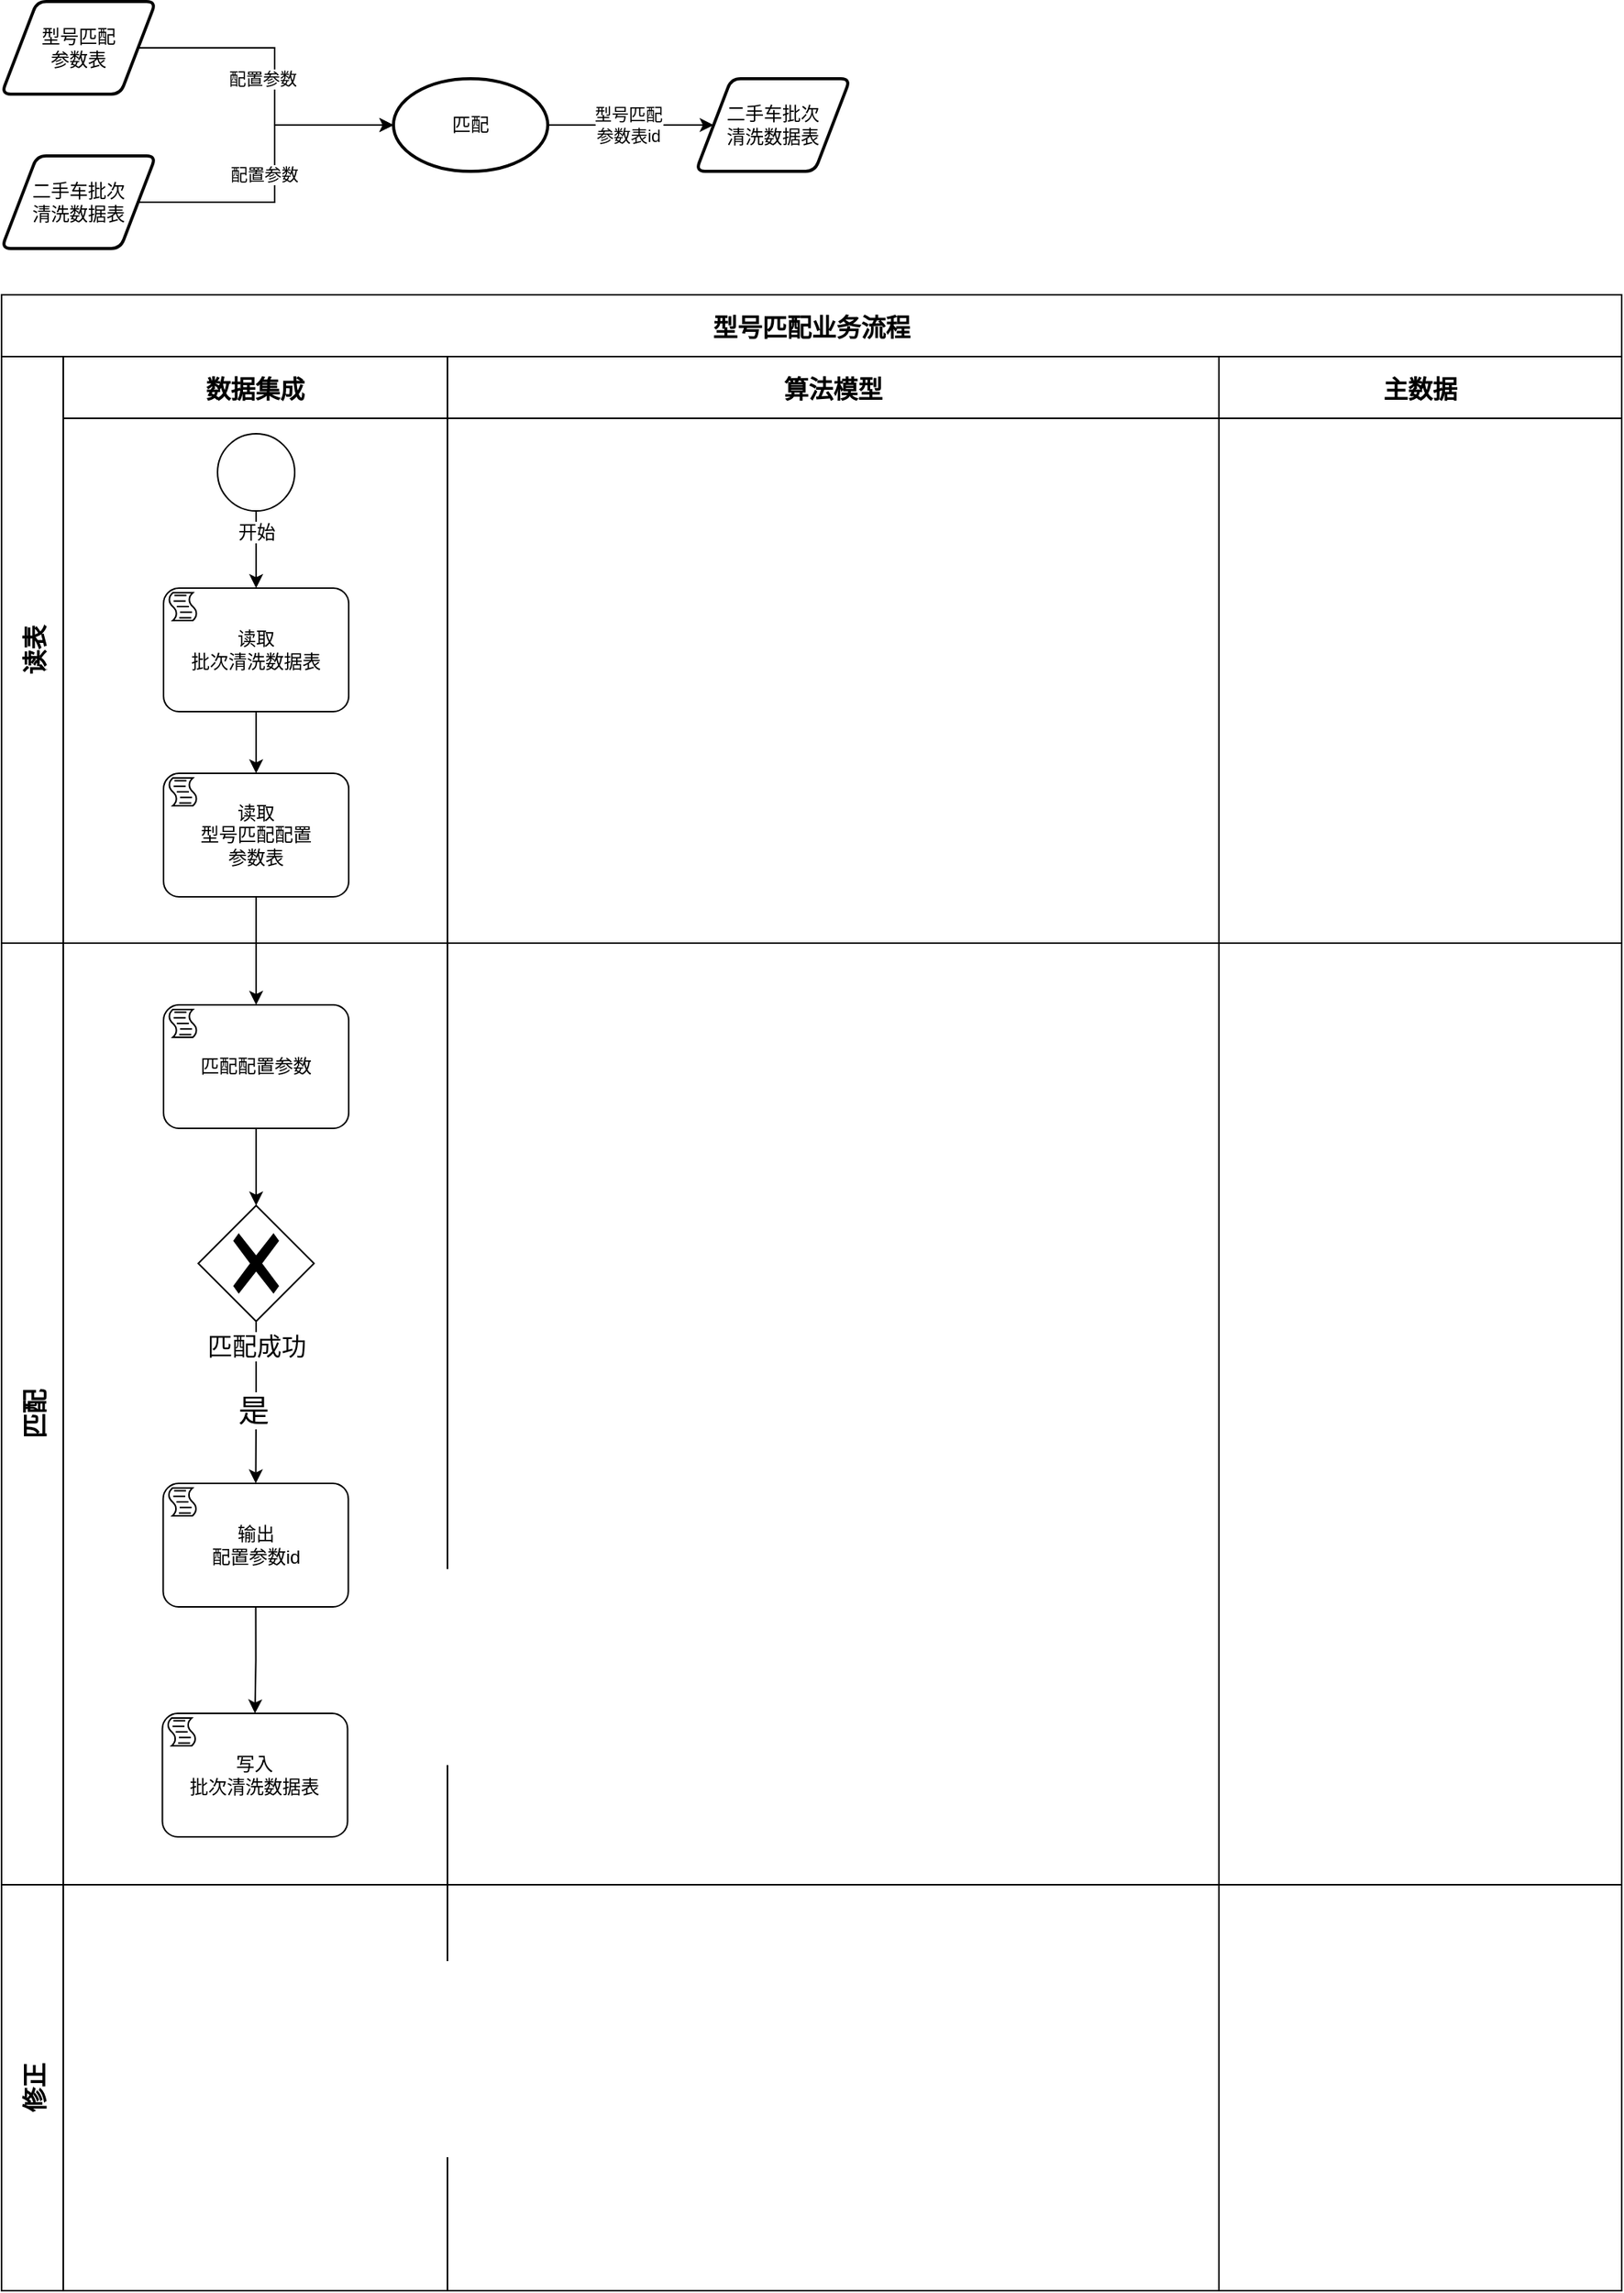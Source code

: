 <mxfile version="21.2.9" type="github">
  <diagram name="第 1 页" id="gQLQlzKJruBYyOuigyDQ">
    <mxGraphModel dx="2333" dy="1324" grid="1" gridSize="10" guides="1" tooltips="1" connect="1" arrows="1" fold="1" page="1" pageScale="1" pageWidth="827" pageHeight="1169" math="0" shadow="0">
      <root>
        <mxCell id="0" />
        <mxCell id="1" parent="0" />
        <mxCell id="YfzIJgHC9oAppfAZYH6L-17" style="edgeStyle=orthogonalEdgeStyle;rounded=0;orthogonalLoop=1;jettySize=auto;html=1;exitX=1;exitY=0.5;exitDx=0;exitDy=0;entryX=0;entryY=0.5;entryDx=0;entryDy=0;entryPerimeter=0;" edge="1" parent="1" source="YfzIJgHC9oAppfAZYH6L-15" target="YfzIJgHC9oAppfAZYH6L-16">
          <mxGeometry relative="1" as="geometry" />
        </mxCell>
        <mxCell id="YfzIJgHC9oAppfAZYH6L-22" value="配置参数" style="edgeLabel;html=1;align=center;verticalAlign=middle;resizable=0;points=[];" vertex="1" connectable="0" parent="YfzIJgHC9oAppfAZYH6L-17">
          <mxGeometry x="-0.137" y="-4" relative="1" as="geometry">
            <mxPoint x="-11" y="-14" as="offset" />
          </mxGeometry>
        </mxCell>
        <mxCell id="YfzIJgHC9oAppfAZYH6L-15" value="二手车批次&lt;br&gt;清洗数据表" style="shape=parallelogram;html=1;strokeWidth=2;perimeter=parallelogramPerimeter;whiteSpace=wrap;rounded=1;arcSize=12;size=0.23;" vertex="1" parent="1">
          <mxGeometry x="37" y="120" width="100" height="60" as="geometry" />
        </mxCell>
        <mxCell id="YfzIJgHC9oAppfAZYH6L-36" style="edgeStyle=orthogonalEdgeStyle;rounded=0;orthogonalLoop=1;jettySize=auto;html=1;exitX=1;exitY=0.5;exitDx=0;exitDy=0;exitPerimeter=0;entryX=0;entryY=0.5;entryDx=0;entryDy=0;" edge="1" parent="1" source="YfzIJgHC9oAppfAZYH6L-16" target="YfzIJgHC9oAppfAZYH6L-35">
          <mxGeometry relative="1" as="geometry" />
        </mxCell>
        <mxCell id="YfzIJgHC9oAppfAZYH6L-37" value="型号匹配&lt;br style=&quot;border-color: var(--border-color); font-size: 12px; background-color: rgb(251, 251, 251);&quot;&gt;参数表id" style="edgeLabel;html=1;align=center;verticalAlign=middle;resizable=0;points=[];" vertex="1" connectable="0" parent="YfzIJgHC9oAppfAZYH6L-36">
          <mxGeometry x="-0.203" y="-1" relative="1" as="geometry">
            <mxPoint x="9" y="-1" as="offset" />
          </mxGeometry>
        </mxCell>
        <mxCell id="YfzIJgHC9oAppfAZYH6L-16" value="匹配" style="strokeWidth=2;html=1;shape=mxgraph.flowchart.start_1;whiteSpace=wrap;" vertex="1" parent="1">
          <mxGeometry x="291" y="70" width="100" height="60" as="geometry" />
        </mxCell>
        <mxCell id="YfzIJgHC9oAppfAZYH6L-21" style="edgeStyle=orthogonalEdgeStyle;rounded=0;orthogonalLoop=1;jettySize=auto;html=1;exitX=1;exitY=0.5;exitDx=0;exitDy=0;entryX=0;entryY=0.5;entryDx=0;entryDy=0;entryPerimeter=0;" edge="1" parent="1" source="YfzIJgHC9oAppfAZYH6L-20" target="YfzIJgHC9oAppfAZYH6L-16">
          <mxGeometry relative="1" as="geometry" />
        </mxCell>
        <mxCell id="YfzIJgHC9oAppfAZYH6L-23" value="配置参数" style="edgeLabel;html=1;align=center;verticalAlign=middle;resizable=0;points=[];" vertex="1" connectable="0" parent="YfzIJgHC9oAppfAZYH6L-21">
          <mxGeometry x="-0.35" y="-1" relative="1" as="geometry">
            <mxPoint x="10" y="19" as="offset" />
          </mxGeometry>
        </mxCell>
        <mxCell id="YfzIJgHC9oAppfAZYH6L-20" value="型号匹配&lt;br&gt;参数表" style="shape=parallelogram;html=1;strokeWidth=2;perimeter=parallelogramPerimeter;whiteSpace=wrap;rounded=1;arcSize=12;size=0.23;" vertex="1" parent="1">
          <mxGeometry x="37" y="20" width="100" height="60" as="geometry" />
        </mxCell>
        <mxCell id="YfzIJgHC9oAppfAZYH6L-35" value="二手车批次&lt;br&gt;清洗数据表" style="shape=parallelogram;html=1;strokeWidth=2;perimeter=parallelogramPerimeter;whiteSpace=wrap;rounded=1;arcSize=12;size=0.23;" vertex="1" parent="1">
          <mxGeometry x="487" y="70" width="100" height="60" as="geometry" />
        </mxCell>
        <mxCell id="YfzIJgHC9oAppfAZYH6L-1" value="型号匹配业务流程" style="shape=table;childLayout=tableLayout;startSize=40;collapsible=0;recursiveResize=0;expand=0;fontSize=16;fontStyle=1" vertex="1" parent="1">
          <mxGeometry x="37" y="210" width="1050" height="1293" as="geometry" />
        </mxCell>
        <mxCell id="YfzIJgHC9oAppfAZYH6L-2" value="读表" style="shape=tableRow;horizontal=0;swimlaneHead=0;swimlaneBody=0;top=0;left=0;strokeColor=inherit;bottom=0;right=0;dropTarget=0;fontStyle=1;fillColor=none;points=[[0,0.5],[1,0.5]];portConstraint=eastwest;startSize=40;collapsible=0;recursiveResize=0;expand=0;fontSize=16;" vertex="1" parent="YfzIJgHC9oAppfAZYH6L-1">
          <mxGeometry y="40" width="1050" height="380" as="geometry" />
        </mxCell>
        <mxCell id="YfzIJgHC9oAppfAZYH6L-3" value="数据集成" style="swimlane;swimlaneHead=0;swimlaneBody=0;fontStyle=1;strokeColor=inherit;connectable=0;fillColor=none;startSize=40;collapsible=0;recursiveResize=0;expand=0;fontSize=16;" vertex="1" parent="YfzIJgHC9oAppfAZYH6L-2">
          <mxGeometry x="40" width="249" height="380" as="geometry">
            <mxRectangle width="249" height="380" as="alternateBounds" />
          </mxGeometry>
        </mxCell>
        <mxCell id="YfzIJgHC9oAppfAZYH6L-40" style="edgeStyle=orthogonalEdgeStyle;rounded=0;orthogonalLoop=1;jettySize=auto;html=1;exitX=0.5;exitY=1;exitDx=0;exitDy=0;exitPerimeter=0;entryX=0.5;entryY=0;entryDx=0;entryDy=0;entryPerimeter=0;" edge="1" parent="YfzIJgHC9oAppfAZYH6L-3" source="YfzIJgHC9oAppfAZYH6L-38" target="YfzIJgHC9oAppfAZYH6L-39">
          <mxGeometry relative="1" as="geometry" />
        </mxCell>
        <mxCell id="YfzIJgHC9oAppfAZYH6L-38" value="开始" style="points=[[0.145,0.145,0],[0.5,0,0],[0.855,0.145,0],[1,0.5,0],[0.855,0.855,0],[0.5,1,0],[0.145,0.855,0],[0,0.5,0]];shape=mxgraph.bpmn.event;html=1;verticalLabelPosition=bottom;labelBackgroundColor=#ffffff;verticalAlign=top;align=center;perimeter=ellipsePerimeter;outlineConnect=0;aspect=fixed;outline=standard;symbol=general;" vertex="1" parent="YfzIJgHC9oAppfAZYH6L-3">
          <mxGeometry x="100" y="50" width="50" height="50" as="geometry" />
        </mxCell>
        <mxCell id="YfzIJgHC9oAppfAZYH6L-43" style="edgeStyle=orthogonalEdgeStyle;rounded=0;orthogonalLoop=1;jettySize=auto;html=1;exitX=0.5;exitY=1;exitDx=0;exitDy=0;exitPerimeter=0;entryX=0.5;entryY=0;entryDx=0;entryDy=0;entryPerimeter=0;" edge="1" parent="YfzIJgHC9oAppfAZYH6L-3" source="YfzIJgHC9oAppfAZYH6L-39" target="YfzIJgHC9oAppfAZYH6L-42">
          <mxGeometry relative="1" as="geometry" />
        </mxCell>
        <mxCell id="YfzIJgHC9oAppfAZYH6L-39" value="读取&lt;br&gt;批次清洗数据表" style="points=[[0.25,0,0],[0.5,0,0],[0.75,0,0],[1,0.25,0],[1,0.5,0],[1,0.75,0],[0.75,1,0],[0.5,1,0],[0.25,1,0],[0,0.75,0],[0,0.5,0],[0,0.25,0]];shape=mxgraph.bpmn.task;whiteSpace=wrap;rectStyle=rounded;size=10;html=1;container=1;expand=0;collapsible=0;taskMarker=script;" vertex="1" parent="YfzIJgHC9oAppfAZYH6L-3">
          <mxGeometry x="65" y="150" width="120" height="80" as="geometry" />
        </mxCell>
        <mxCell id="YfzIJgHC9oAppfAZYH6L-42" value="读取&lt;br&gt;型号匹配配置&lt;br&gt;参数表" style="points=[[0.25,0,0],[0.5,0,0],[0.75,0,0],[1,0.25,0],[1,0.5,0],[1,0.75,0],[0.75,1,0],[0.5,1,0],[0.25,1,0],[0,0.75,0],[0,0.5,0],[0,0.25,0]];shape=mxgraph.bpmn.task;whiteSpace=wrap;rectStyle=rounded;size=10;html=1;container=1;expand=0;collapsible=0;taskMarker=script;" vertex="1" parent="YfzIJgHC9oAppfAZYH6L-3">
          <mxGeometry x="65" y="270" width="120" height="80" as="geometry" />
        </mxCell>
        <mxCell id="YfzIJgHC9oAppfAZYH6L-4" value="算法模型" style="swimlane;swimlaneHead=0;swimlaneBody=0;fontStyle=1;strokeColor=inherit;connectable=0;fillColor=none;startSize=40;collapsible=0;recursiveResize=0;expand=0;fontSize=16;" vertex="1" parent="YfzIJgHC9oAppfAZYH6L-2">
          <mxGeometry x="289" width="500" height="380" as="geometry">
            <mxRectangle width="500" height="380" as="alternateBounds" />
          </mxGeometry>
        </mxCell>
        <mxCell id="YfzIJgHC9oAppfAZYH6L-5" value="主数据" style="swimlane;swimlaneHead=0;swimlaneBody=0;fontStyle=1;strokeColor=inherit;connectable=0;fillColor=none;startSize=40;collapsible=0;recursiveResize=0;expand=0;fontSize=16;" vertex="1" parent="YfzIJgHC9oAppfAZYH6L-2">
          <mxGeometry x="789" width="261" height="380" as="geometry">
            <mxRectangle width="261" height="380" as="alternateBounds" />
          </mxGeometry>
        </mxCell>
        <mxCell id="YfzIJgHC9oAppfAZYH6L-6" value="匹配" style="shape=tableRow;horizontal=0;swimlaneHead=0;swimlaneBody=0;top=0;left=0;strokeColor=inherit;bottom=0;right=0;dropTarget=0;fontStyle=1;fillColor=none;points=[[0,0.5],[1,0.5]];portConstraint=eastwest;startSize=40;collapsible=0;recursiveResize=0;expand=0;fontSize=16;" vertex="1" parent="YfzIJgHC9oAppfAZYH6L-1">
          <mxGeometry y="420" width="1050" height="610" as="geometry" />
        </mxCell>
        <mxCell id="YfzIJgHC9oAppfAZYH6L-7" value="" style="swimlane;swimlaneHead=0;swimlaneBody=0;fontStyle=1;connectable=0;strokeColor=inherit;fillColor=none;startSize=0;collapsible=0;recursiveResize=0;expand=0;fontSize=16;" vertex="1" parent="YfzIJgHC9oAppfAZYH6L-6">
          <mxGeometry x="40" width="249" height="610" as="geometry">
            <mxRectangle width="249" height="610" as="alternateBounds" />
          </mxGeometry>
        </mxCell>
        <mxCell id="YfzIJgHC9oAppfAZYH6L-89" style="edgeStyle=orthogonalEdgeStyle;rounded=0;orthogonalLoop=1;jettySize=auto;html=1;exitX=0.5;exitY=1;exitDx=0;exitDy=0;exitPerimeter=0;" edge="1" parent="YfzIJgHC9oAppfAZYH6L-7" source="YfzIJgHC9oAppfAZYH6L-44" target="YfzIJgHC9oAppfAZYH6L-88">
          <mxGeometry relative="1" as="geometry" />
        </mxCell>
        <mxCell id="YfzIJgHC9oAppfAZYH6L-44" value="匹配配置参数" style="points=[[0.25,0,0],[0.5,0,0],[0.75,0,0],[1,0.25,0],[1,0.5,0],[1,0.75,0],[0.75,1,0],[0.5,1,0],[0.25,1,0],[0,0.75,0],[0,0.5,0],[0,0.25,0]];shape=mxgraph.bpmn.task;whiteSpace=wrap;rectStyle=rounded;size=10;html=1;container=1;expand=0;collapsible=0;taskMarker=script;" vertex="1" parent="YfzIJgHC9oAppfAZYH6L-7">
          <mxGeometry x="65" y="40" width="120" height="80" as="geometry" />
        </mxCell>
        <mxCell id="YfzIJgHC9oAppfAZYH6L-78" style="edgeStyle=orthogonalEdgeStyle;rounded=0;orthogonalLoop=1;jettySize=auto;html=1;exitX=1;exitY=0.5;exitDx=0;exitDy=0;exitPerimeter=0;entryX=0;entryY=0.5;entryDx=0;entryDy=0;entryPerimeter=0;" edge="1" parent="YfzIJgHC9oAppfAZYH6L-7" target="YfzIJgHC9oAppfAZYH6L-77">
          <mxGeometry relative="1" as="geometry">
            <mxPoint x="162.5" y="197.5" as="sourcePoint" />
          </mxGeometry>
        </mxCell>
        <mxCell id="YfzIJgHC9oAppfAZYH6L-79" value="是" style="edgeLabel;html=1;align=center;verticalAlign=middle;resizable=0;points=[];fontSize=20;" vertex="1" connectable="0" parent="YfzIJgHC9oAppfAZYH6L-78">
          <mxGeometry x="-0.305" y="-1" relative="1" as="geometry">
            <mxPoint x="7" y="-1" as="offset" />
          </mxGeometry>
        </mxCell>
        <mxCell id="YfzIJgHC9oAppfAZYH6L-81" style="edgeStyle=orthogonalEdgeStyle;rounded=0;orthogonalLoop=1;jettySize=auto;html=1;exitX=0.5;exitY=1;exitDx=0;exitDy=0;exitPerimeter=0;entryX=0.5;entryY=0;entryDx=0;entryDy=0;entryPerimeter=0;" edge="1" parent="YfzIJgHC9oAppfAZYH6L-7" target="YfzIJgHC9oAppfAZYH6L-80">
          <mxGeometry relative="1" as="geometry">
            <mxPoint x="339" y="237.5" as="sourcePoint" />
          </mxGeometry>
        </mxCell>
        <mxCell id="YfzIJgHC9oAppfAZYH6L-90" style="edgeStyle=orthogonalEdgeStyle;rounded=0;orthogonalLoop=1;jettySize=auto;html=1;exitX=0.5;exitY=1;exitDx=0;exitDy=0;exitPerimeter=0;entryX=0.5;entryY=0;entryDx=0;entryDy=0;entryPerimeter=0;" edge="1" parent="YfzIJgHC9oAppfAZYH6L-7" source="YfzIJgHC9oAppfAZYH6L-88" target="YfzIJgHC9oAppfAZYH6L-83">
          <mxGeometry relative="1" as="geometry" />
        </mxCell>
        <mxCell id="YfzIJgHC9oAppfAZYH6L-92" value="是" style="edgeLabel;html=1;align=center;verticalAlign=middle;resizable=0;points=[];fontSize=20;" vertex="1" connectable="0" parent="YfzIJgHC9oAppfAZYH6L-90">
          <mxGeometry x="0.077" y="-2" relative="1" as="geometry">
            <mxPoint as="offset" />
          </mxGeometry>
        </mxCell>
        <mxCell id="YfzIJgHC9oAppfAZYH6L-88" value="匹配成功" style="points=[[0.25,0.25,0],[0.5,0,0],[0.75,0.25,0],[1,0.5,0],[0.75,0.75,0],[0.5,1,0],[0.25,0.75,0],[0,0.5,0]];shape=mxgraph.bpmn.gateway2;html=1;verticalLabelPosition=bottom;labelBackgroundColor=#ffffff;verticalAlign=top;align=center;perimeter=rhombusPerimeter;outlineConnect=0;outline=none;symbol=none;gwType=exclusive;fontSize=16;" vertex="1" parent="YfzIJgHC9oAppfAZYH6L-7">
          <mxGeometry x="87.5" y="170" width="75" height="75" as="geometry" />
        </mxCell>
        <mxCell id="YfzIJgHC9oAppfAZYH6L-91" style="edgeStyle=orthogonalEdgeStyle;rounded=0;orthogonalLoop=1;jettySize=auto;html=1;exitX=0.5;exitY=1;exitDx=0;exitDy=0;exitPerimeter=0;entryX=0.5;entryY=0;entryDx=0;entryDy=0;entryPerimeter=0;" edge="1" parent="YfzIJgHC9oAppfAZYH6L-7" source="YfzIJgHC9oAppfAZYH6L-83" target="YfzIJgHC9oAppfAZYH6L-84">
          <mxGeometry relative="1" as="geometry" />
        </mxCell>
        <mxCell id="YfzIJgHC9oAppfAZYH6L-83" value="输出&lt;br&gt;配置参数id" style="points=[[0.25,0,0],[0.5,0,0],[0.75,0,0],[1,0.25,0],[1,0.5,0],[1,0.75,0],[0.75,1,0],[0.5,1,0],[0.25,1,0],[0,0.75,0],[0,0.5,0],[0,0.25,0]];shape=mxgraph.bpmn.task;whiteSpace=wrap;rectStyle=rounded;size=10;html=1;container=1;expand=0;collapsible=0;taskMarker=script;" vertex="1" parent="YfzIJgHC9oAppfAZYH6L-7">
          <mxGeometry x="64.75" y="350" width="120" height="80" as="geometry" />
        </mxCell>
        <mxCell id="YfzIJgHC9oAppfAZYH6L-84" value="写入&lt;br&gt;批次清洗数据表" style="points=[[0.25,0,0],[0.5,0,0],[0.75,0,0],[1,0.25,0],[1,0.5,0],[1,0.75,0],[0.75,1,0],[0.5,1,0],[0.25,1,0],[0,0.75,0],[0,0.5,0],[0,0.25,0]];shape=mxgraph.bpmn.task;whiteSpace=wrap;rectStyle=rounded;size=10;html=1;container=1;expand=0;collapsible=0;taskMarker=script;" vertex="1" parent="YfzIJgHC9oAppfAZYH6L-7">
          <mxGeometry x="64.25" y="499" width="120" height="80" as="geometry" />
        </mxCell>
        <mxCell id="YfzIJgHC9oAppfAZYH6L-8" value="" style="swimlane;swimlaneHead=0;swimlaneBody=0;fontStyle=1;connectable=0;strokeColor=inherit;fillColor=none;startSize=0;collapsible=0;recursiveResize=0;expand=0;fontSize=16;" vertex="1" parent="YfzIJgHC9oAppfAZYH6L-6">
          <mxGeometry x="289" width="500" height="610" as="geometry">
            <mxRectangle width="500" height="610" as="alternateBounds" />
          </mxGeometry>
        </mxCell>
        <mxCell id="YfzIJgHC9oAppfAZYH6L-9" value="" style="swimlane;swimlaneHead=0;swimlaneBody=0;fontStyle=1;connectable=0;strokeColor=inherit;fillColor=none;startSize=0;collapsible=0;recursiveResize=0;expand=0;fontSize=16;" vertex="1" parent="YfzIJgHC9oAppfAZYH6L-6">
          <mxGeometry x="789" width="261" height="610" as="geometry">
            <mxRectangle width="261" height="610" as="alternateBounds" />
          </mxGeometry>
        </mxCell>
        <mxCell id="YfzIJgHC9oAppfAZYH6L-10" value="修正" style="shape=tableRow;horizontal=0;swimlaneHead=0;swimlaneBody=0;top=0;left=0;strokeColor=inherit;bottom=0;right=0;dropTarget=0;fontStyle=1;fillColor=none;points=[[0,0.5],[1,0.5]];portConstraint=eastwest;startSize=40;collapsible=0;recursiveResize=0;expand=0;fontSize=16;" vertex="1" parent="YfzIJgHC9oAppfAZYH6L-1">
          <mxGeometry y="1030" width="1050" height="263" as="geometry" />
        </mxCell>
        <mxCell id="YfzIJgHC9oAppfAZYH6L-11" value="" style="swimlane;swimlaneHead=0;swimlaneBody=0;fontStyle=1;connectable=0;strokeColor=inherit;fillColor=none;startSize=0;collapsible=0;recursiveResize=0;expand=0;fontSize=16;" vertex="1" parent="YfzIJgHC9oAppfAZYH6L-10">
          <mxGeometry x="40" width="249" height="263" as="geometry">
            <mxRectangle width="249" height="263" as="alternateBounds" />
          </mxGeometry>
        </mxCell>
        <mxCell id="YfzIJgHC9oAppfAZYH6L-12" value="" style="swimlane;swimlaneHead=0;swimlaneBody=0;fontStyle=1;connectable=0;strokeColor=inherit;fillColor=none;startSize=0;collapsible=0;recursiveResize=0;expand=0;fontSize=16;" vertex="1" parent="YfzIJgHC9oAppfAZYH6L-10">
          <mxGeometry x="289" width="500" height="263" as="geometry">
            <mxRectangle width="500" height="263" as="alternateBounds" />
          </mxGeometry>
        </mxCell>
        <mxCell id="YfzIJgHC9oAppfAZYH6L-13" value="" style="swimlane;swimlaneHead=0;swimlaneBody=0;fontStyle=1;connectable=0;strokeColor=inherit;fillColor=none;startSize=0;collapsible=0;recursiveResize=0;expand=0;fontSize=16;" vertex="1" parent="YfzIJgHC9oAppfAZYH6L-10">
          <mxGeometry x="789" width="261" height="263" as="geometry">
            <mxRectangle width="261" height="263" as="alternateBounds" />
          </mxGeometry>
        </mxCell>
        <mxCell id="YfzIJgHC9oAppfAZYH6L-45" style="edgeStyle=orthogonalEdgeStyle;rounded=0;orthogonalLoop=1;jettySize=auto;html=1;exitX=0.5;exitY=1;exitDx=0;exitDy=0;exitPerimeter=0;entryX=0.5;entryY=0;entryDx=0;entryDy=0;entryPerimeter=0;" edge="1" parent="YfzIJgHC9oAppfAZYH6L-1" source="YfzIJgHC9oAppfAZYH6L-42" target="YfzIJgHC9oAppfAZYH6L-44">
          <mxGeometry relative="1" as="geometry" />
        </mxCell>
      </root>
    </mxGraphModel>
  </diagram>
</mxfile>
